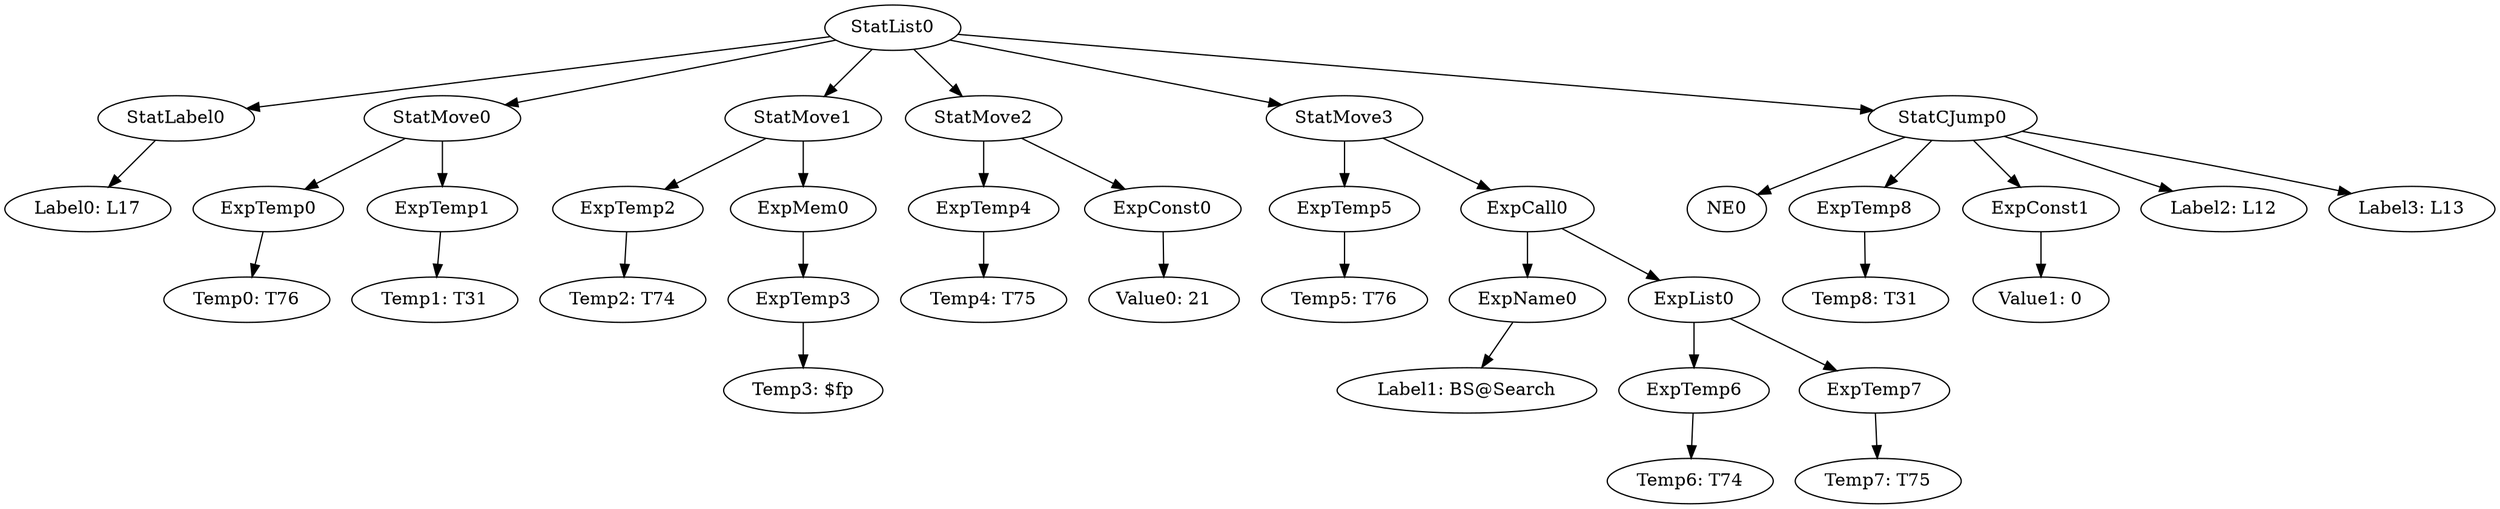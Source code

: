 digraph {
	ordering = out;
	StatCJump0 -> NE0;
	StatCJump0 -> ExpTemp8;
	StatCJump0 -> ExpConst1;
	StatCJump0 -> "Label2: L12";
	StatCJump0 -> "Label3: L13";
	ExpList0 -> ExpTemp6;
	ExpList0 -> ExpTemp7;
	ExpTemp6 -> "Temp6: T74";
	ExpTemp7 -> "Temp7: T75";
	ExpName0 -> "Label1: BS@Search";
	StatMove3 -> ExpTemp5;
	StatMove3 -> ExpCall0;
	ExpTemp5 -> "Temp5: T76";
	ExpConst0 -> "Value0: 21";
	StatMove0 -> ExpTemp0;
	StatMove0 -> ExpTemp1;
	ExpTemp0 -> "Temp0: T76";
	StatList0 -> StatLabel0;
	StatList0 -> StatMove0;
	StatList0 -> StatMove1;
	StatList0 -> StatMove2;
	StatList0 -> StatMove3;
	StatList0 -> StatCJump0;
	StatLabel0 -> "Label0: L17";
	StatMove2 -> ExpTemp4;
	StatMove2 -> ExpConst0;
	ExpTemp2 -> "Temp2: T74";
	ExpTemp3 -> "Temp3: $fp";
	ExpTemp1 -> "Temp1: T31";
	ExpConst1 -> "Value1: 0";
	StatMove1 -> ExpTemp2;
	StatMove1 -> ExpMem0;
	ExpTemp8 -> "Temp8: T31";
	ExpMem0 -> ExpTemp3;
	ExpCall0 -> ExpName0;
	ExpCall0 -> ExpList0;
	ExpTemp4 -> "Temp4: T75";
}

